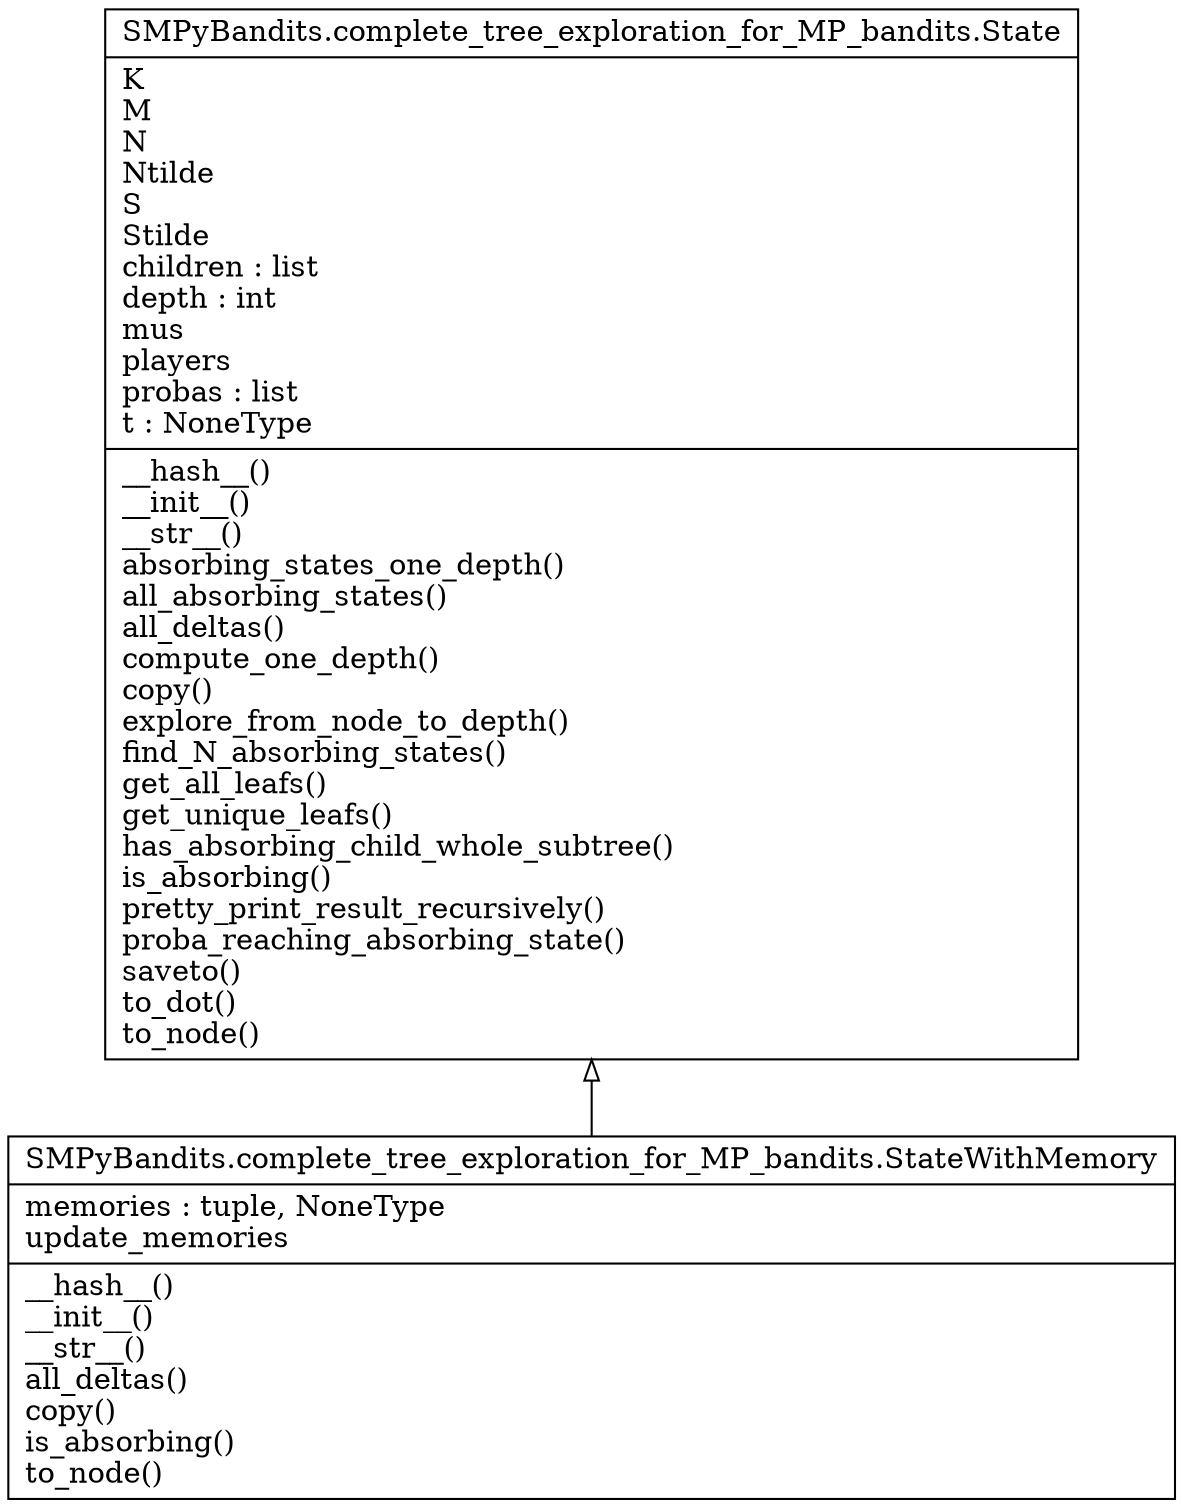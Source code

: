 digraph "classes_SMPyBandits" {
charset="utf-8"
rankdir=BT
"0" [label="{SMPyBandits.complete_tree_exploration_for_MP_bandits.State|K\lM\lN\lNtilde\lS\lStilde\lchildren : list\ldepth : int\lmus\lplayers\lprobas : list\lt : NoneType\l|__hash__()\l__init__()\l__str__()\labsorbing_states_one_depth()\lall_absorbing_states()\lall_deltas()\lcompute_one_depth()\lcopy()\lexplore_from_node_to_depth()\lfind_N_absorbing_states()\lget_all_leafs()\lget_unique_leafs()\lhas_absorbing_child_whole_subtree()\lis_absorbing()\lpretty_print_result_recursively()\lproba_reaching_absorbing_state()\lsaveto()\lto_dot()\lto_node()\l}", shape="record"];
"1" [label="{SMPyBandits.complete_tree_exploration_for_MP_bandits.StateWithMemory|memories : tuple, NoneType\lupdate_memories\l|__hash__()\l__init__()\l__str__()\lall_deltas()\lcopy()\lis_absorbing()\lto_node()\l}", shape="record"];
"1" -> "0" [arrowhead="empty", arrowtail="none"];
}
